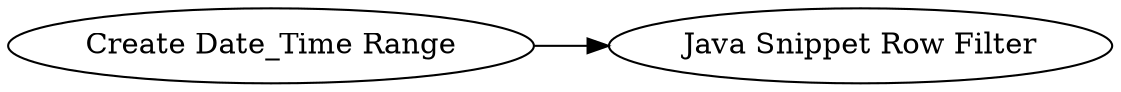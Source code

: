 digraph {
	3 -> 4
	4 [label="Java Snippet Row Filter"]
	3 [label="Create Date_Time Range"]
	rankdir=LR
}
